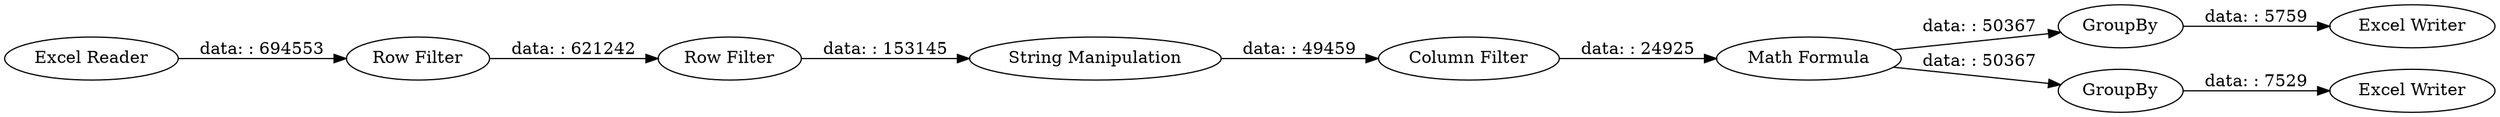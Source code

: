digraph {
	"-590176199473241642_5" [label="Column Filter"]
	"-590176199473241642_4" [label="String Manipulation"]
	"-590176199473241642_3" [label="Row Filter"]
	"-590176199473241642_2" [label="Row Filter"]
	"-590176199473241642_8" [label=GroupBy]
	"-590176199473241642_6" [label="Math Formula"]
	"-590176199473241642_7" [label=GroupBy]
	"-590176199473241642_9" [label="Excel Writer"]
	"-590176199473241642_1" [label="Excel Reader"]
	"-590176199473241642_10" [label="Excel Writer"]
	"-590176199473241642_1" -> "-590176199473241642_2" [label="data: : 694553"]
	"-590176199473241642_7" -> "-590176199473241642_9" [label="data: : 7529"]
	"-590176199473241642_8" -> "-590176199473241642_10" [label="data: : 5759"]
	"-590176199473241642_5" -> "-590176199473241642_6" [label="data: : 24925"]
	"-590176199473241642_2" -> "-590176199473241642_3" [label="data: : 621242"]
	"-590176199473241642_6" -> "-590176199473241642_8" [label="data: : 50367"]
	"-590176199473241642_3" -> "-590176199473241642_4" [label="data: : 153145"]
	"-590176199473241642_6" -> "-590176199473241642_7" [label="data: : 50367"]
	"-590176199473241642_4" -> "-590176199473241642_5" [label="data: : 49459"]
	rankdir=LR
}
